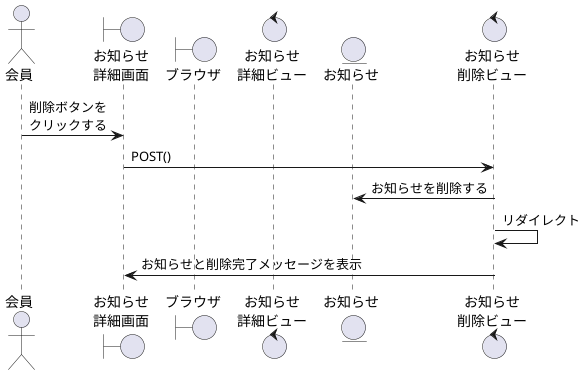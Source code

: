@startuml Postdelete

actor "会員" as act
boundary "お知らせ\n詳細画面" as PostDetails
boundary "ブラウザ" as brz
control "お知らせ\n詳細ビュー" as PostDetailv
entity "お知らせ" as Post
control "お知らせ\n削除ビュー" as PostDeletev

act -> PostDetails:削除ボタンを\nクリックする
PostDetails -> PostDeletev:POST()
PostDeletev -> Post:お知らせを削除する
PostDeletev -> PostDeletev:リダイレクト
PostDetails <- PostDeletev:お知らせと削除完了メッセージを表示

@enduml
